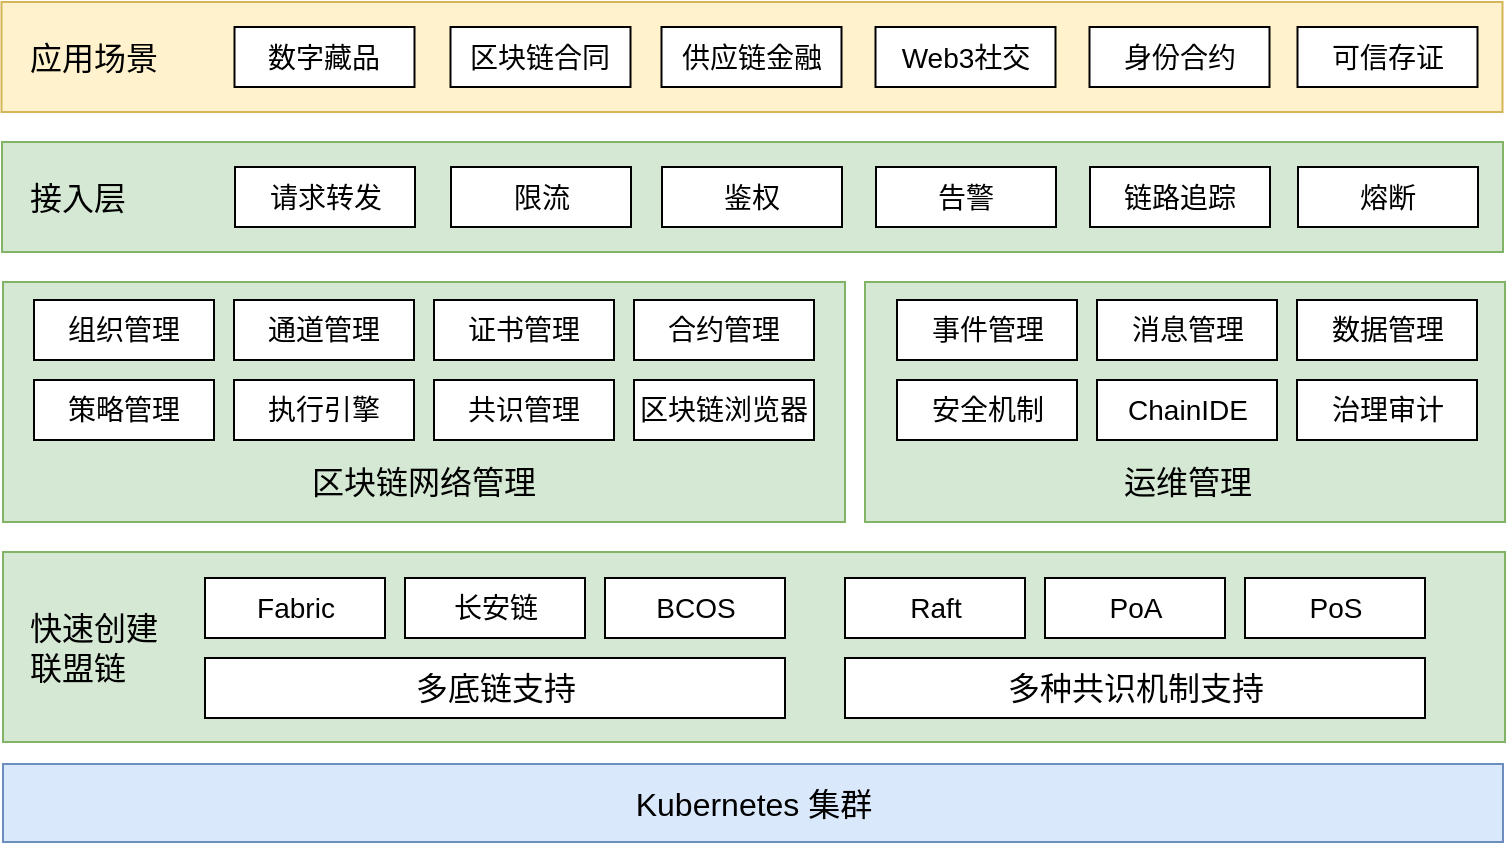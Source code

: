 <mxfile>
    <diagram id="haAfaiuXtMIDnuxm7Wr7" name="第 1 页">
        <mxGraphModel dx="948" dy="469" grid="1" gridSize="10" guides="1" tooltips="1" connect="1" arrows="1" fold="1" page="1" pageScale="1" pageWidth="827" pageHeight="1169" math="0" shadow="0">
            <root>
                <mxCell id="0"/>
                <mxCell id="1" parent="0"/>
                <mxCell id="2" value="&lt;font style=&quot;font-size: 16px&quot;&gt;Kubernetes 集群&lt;/font&gt;" style="rounded=0;whiteSpace=wrap;html=1;fillColor=#dae8fc;strokeColor=#6c8ebf;" parent="1" vertex="1">
                    <mxGeometry x="38.5" y="501" width="750" height="39" as="geometry"/>
                </mxCell>
                <mxCell id="5" value="" style="rounded=0;whiteSpace=wrap;html=1;fontSize=18;fillColor=#d5e8d4;strokeColor=#82b366;" parent="1" vertex="1">
                    <mxGeometry x="38.5" y="395" width="751" height="95" as="geometry"/>
                </mxCell>
                <mxCell id="6" value="快速创建联盟链" style="text;html=1;strokeColor=none;fillColor=none;align=left;verticalAlign=middle;whiteSpace=wrap;rounded=0;fontSize=16;" parent="1" vertex="1">
                    <mxGeometry x="49.5" y="428" width="70" height="30" as="geometry"/>
                </mxCell>
                <mxCell id="7" value="Fabric" style="rounded=0;whiteSpace=wrap;html=1;fontSize=14;" parent="1" vertex="1">
                    <mxGeometry x="139.5" y="408" width="90" height="30" as="geometry"/>
                </mxCell>
                <mxCell id="8" value="多底链支持" style="rounded=0;whiteSpace=wrap;html=1;fontSize=16;" parent="1" vertex="1">
                    <mxGeometry x="139.5" y="448" width="290" height="30" as="geometry"/>
                </mxCell>
                <mxCell id="9" value="多种共识机制支持" style="rounded=0;whiteSpace=wrap;html=1;fontSize=16;" parent="1" vertex="1">
                    <mxGeometry x="459.5" y="448" width="290" height="30" as="geometry"/>
                </mxCell>
                <mxCell id="10" value="BCOS" style="rounded=0;whiteSpace=wrap;html=1;fontSize=14;" vertex="1" parent="1">
                    <mxGeometry x="339.5" y="408" width="90" height="30" as="geometry"/>
                </mxCell>
                <mxCell id="11" value="长安链" style="rounded=0;whiteSpace=wrap;html=1;fontSize=14;" vertex="1" parent="1">
                    <mxGeometry x="239.5" y="408" width="90" height="30" as="geometry"/>
                </mxCell>
                <mxCell id="12" value="Raft" style="rounded=0;whiteSpace=wrap;html=1;fontSize=14;" vertex="1" parent="1">
                    <mxGeometry x="459.5" y="408" width="90" height="30" as="geometry"/>
                </mxCell>
                <mxCell id="13" value="PoS" style="rounded=0;whiteSpace=wrap;html=1;fontSize=14;" vertex="1" parent="1">
                    <mxGeometry x="659.5" y="408" width="90" height="30" as="geometry"/>
                </mxCell>
                <mxCell id="14" value="PoA" style="rounded=0;whiteSpace=wrap;html=1;fontSize=14;" vertex="1" parent="1">
                    <mxGeometry x="559.5" y="408" width="90" height="30" as="geometry"/>
                </mxCell>
                <mxCell id="16" value="" style="rounded=0;whiteSpace=wrap;html=1;fontSize=14;fillColor=#d5e8d4;strokeColor=#82b366;" vertex="1" parent="1">
                    <mxGeometry x="38.5" y="260" width="421" height="120" as="geometry"/>
                </mxCell>
                <mxCell id="18" value="" style="rounded=0;whiteSpace=wrap;html=1;fontSize=14;fillColor=#d5e8d4;strokeColor=#82b366;" vertex="1" parent="1">
                    <mxGeometry x="469.5" y="260" width="320" height="120" as="geometry"/>
                </mxCell>
                <mxCell id="19" value="区块链网络管理" style="text;html=1;strokeColor=none;fillColor=none;align=center;verticalAlign=middle;whiteSpace=wrap;rounded=0;fontSize=16;" vertex="1" parent="1">
                    <mxGeometry x="169" y="345" width="160" height="30" as="geometry"/>
                </mxCell>
                <mxCell id="20" value="组织管理" style="rounded=0;whiteSpace=wrap;html=1;fontSize=14;" vertex="1" parent="1">
                    <mxGeometry x="54" y="269" width="90" height="30" as="geometry"/>
                </mxCell>
                <mxCell id="21" value="证书管理" style="rounded=0;whiteSpace=wrap;html=1;fontSize=14;" vertex="1" parent="1">
                    <mxGeometry x="254" y="269" width="90" height="30" as="geometry"/>
                </mxCell>
                <mxCell id="22" value="通道管理" style="rounded=0;whiteSpace=wrap;html=1;fontSize=14;" vertex="1" parent="1">
                    <mxGeometry x="154" y="269" width="90" height="30" as="geometry"/>
                </mxCell>
                <mxCell id="23" value="合约管理" style="rounded=0;whiteSpace=wrap;html=1;fontSize=14;" vertex="1" parent="1">
                    <mxGeometry x="354" y="269" width="90" height="30" as="geometry"/>
                </mxCell>
                <mxCell id="24" value="策略管理" style="rounded=0;whiteSpace=wrap;html=1;fontSize=14;" vertex="1" parent="1">
                    <mxGeometry x="54" y="309" width="90" height="30" as="geometry"/>
                </mxCell>
                <mxCell id="25" value="共识管理" style="rounded=0;whiteSpace=wrap;html=1;fontSize=14;" vertex="1" parent="1">
                    <mxGeometry x="254" y="309" width="90" height="30" as="geometry"/>
                </mxCell>
                <mxCell id="26" value="执行引擎" style="rounded=0;whiteSpace=wrap;html=1;fontSize=14;" vertex="1" parent="1">
                    <mxGeometry x="154" y="309" width="90" height="30" as="geometry"/>
                </mxCell>
                <mxCell id="27" value="区块链浏览器" style="rounded=0;whiteSpace=wrap;html=1;fontSize=14;" vertex="1" parent="1">
                    <mxGeometry x="354" y="309" width="90" height="30" as="geometry"/>
                </mxCell>
                <mxCell id="30" value="事件管理" style="rounded=0;whiteSpace=wrap;html=1;fontSize=14;" vertex="1" parent="1">
                    <mxGeometry x="485.5" y="269" width="90" height="30" as="geometry"/>
                </mxCell>
                <mxCell id="31" value="消息管理" style="rounded=0;whiteSpace=wrap;html=1;fontSize=14;" vertex="1" parent="1">
                    <mxGeometry x="585.5" y="269" width="90" height="30" as="geometry"/>
                </mxCell>
                <mxCell id="32" value="运维管理" style="text;html=1;strokeColor=none;fillColor=none;align=center;verticalAlign=middle;whiteSpace=wrap;rounded=0;fontSize=16;" vertex="1" parent="1">
                    <mxGeometry x="580.5" y="345" width="100" height="30" as="geometry"/>
                </mxCell>
                <mxCell id="34" value="数据管理" style="rounded=0;whiteSpace=wrap;html=1;fontSize=14;" vertex="1" parent="1">
                    <mxGeometry x="685.5" y="269" width="90" height="30" as="geometry"/>
                </mxCell>
                <mxCell id="35" value="安全机制" style="rounded=0;whiteSpace=wrap;html=1;fontSize=14;" vertex="1" parent="1">
                    <mxGeometry x="485.5" y="309" width="90" height="30" as="geometry"/>
                </mxCell>
                <mxCell id="36" value="ChainIDE" style="rounded=0;whiteSpace=wrap;html=1;fontSize=14;" vertex="1" parent="1">
                    <mxGeometry x="585.5" y="309" width="90" height="30" as="geometry"/>
                </mxCell>
                <mxCell id="37" value="治理审计" style="rounded=0;whiteSpace=wrap;html=1;fontSize=14;" vertex="1" parent="1">
                    <mxGeometry x="685.5" y="309" width="90" height="30" as="geometry"/>
                </mxCell>
                <mxCell id="48" value="" style="rounded=0;whiteSpace=wrap;html=1;fontSize=14;fillColor=#d5e8d4;strokeColor=#82b366;" vertex="1" parent="1">
                    <mxGeometry x="38" y="190" width="750.5" height="55" as="geometry"/>
                </mxCell>
                <mxCell id="49" value="接入层" style="text;html=1;strokeColor=none;fillColor=none;align=left;verticalAlign=middle;whiteSpace=wrap;rounded=0;fontSize=16;" vertex="1" parent="1">
                    <mxGeometry x="50" y="202.5" width="90" height="30" as="geometry"/>
                </mxCell>
                <mxCell id="50" value="请求转发" style="rounded=0;whiteSpace=wrap;html=1;fontSize=14;spacing=2;spacingLeft=0;" vertex="1" parent="1">
                    <mxGeometry x="154.5" y="202.5" width="90" height="30" as="geometry"/>
                </mxCell>
                <mxCell id="51" value="鉴权" style="rounded=0;whiteSpace=wrap;html=1;fontSize=14;spacing=2;spacingLeft=0;" vertex="1" parent="1">
                    <mxGeometry x="368" y="202.5" width="90" height="30" as="geometry"/>
                </mxCell>
                <mxCell id="52" value="限流" style="rounded=0;whiteSpace=wrap;html=1;fontSize=14;spacing=2;spacingLeft=0;" vertex="1" parent="1">
                    <mxGeometry x="262.5" y="202.5" width="90" height="30" as="geometry"/>
                </mxCell>
                <mxCell id="53" value="告警" style="rounded=0;whiteSpace=wrap;html=1;fontSize=14;spacing=2;spacingLeft=0;" vertex="1" parent="1">
                    <mxGeometry x="475" y="202.5" width="90" height="30" as="geometry"/>
                </mxCell>
                <mxCell id="54" value="链路追踪" style="rounded=0;whiteSpace=wrap;html=1;fontSize=14;spacing=2;spacingLeft=0;" vertex="1" parent="1">
                    <mxGeometry x="582" y="202.5" width="90" height="30" as="geometry"/>
                </mxCell>
                <mxCell id="55" value="熔断" style="rounded=0;whiteSpace=wrap;html=1;fontSize=14;spacing=2;spacingLeft=0;" vertex="1" parent="1">
                    <mxGeometry x="686" y="202.5" width="90" height="30" as="geometry"/>
                </mxCell>
                <mxCell id="56" value="" style="rounded=0;whiteSpace=wrap;html=1;fontSize=14;fillColor=#fff2cc;strokeColor=#d6b656;" vertex="1" parent="1">
                    <mxGeometry x="37.75" y="120" width="750.5" height="55" as="geometry"/>
                </mxCell>
                <mxCell id="57" value="应用场景" style="text;html=1;strokeColor=none;fillColor=none;align=left;verticalAlign=middle;whiteSpace=wrap;rounded=0;fontSize=16;" vertex="1" parent="1">
                    <mxGeometry x="49.75" y="132.5" width="90" height="30" as="geometry"/>
                </mxCell>
                <mxCell id="58" value="数字藏品" style="rounded=0;whiteSpace=wrap;html=1;fontSize=14;spacing=2;spacingLeft=0;" vertex="1" parent="1">
                    <mxGeometry x="154.25" y="132.5" width="90" height="30" as="geometry"/>
                </mxCell>
                <mxCell id="59" value="供应链金融" style="rounded=0;whiteSpace=wrap;html=1;fontSize=14;spacing=2;spacingLeft=0;" vertex="1" parent="1">
                    <mxGeometry x="367.75" y="132.5" width="90" height="30" as="geometry"/>
                </mxCell>
                <mxCell id="60" value="区块链合同" style="rounded=0;whiteSpace=wrap;html=1;fontSize=14;spacing=2;spacingLeft=0;" vertex="1" parent="1">
                    <mxGeometry x="262.25" y="132.5" width="90" height="30" as="geometry"/>
                </mxCell>
                <mxCell id="61" value="Web3社交" style="rounded=0;whiteSpace=wrap;html=1;fontSize=14;spacing=2;spacingLeft=0;" vertex="1" parent="1">
                    <mxGeometry x="474.75" y="132.5" width="90" height="30" as="geometry"/>
                </mxCell>
                <mxCell id="62" value="身份合约" style="rounded=0;whiteSpace=wrap;html=1;fontSize=14;spacing=2;spacingLeft=0;" vertex="1" parent="1">
                    <mxGeometry x="581.75" y="132.5" width="90" height="30" as="geometry"/>
                </mxCell>
                <mxCell id="63" value="可信存证" style="rounded=0;whiteSpace=wrap;html=1;fontSize=14;spacing=2;spacingLeft=0;" vertex="1" parent="1">
                    <mxGeometry x="685.75" y="132.5" width="90" height="30" as="geometry"/>
                </mxCell>
            </root>
        </mxGraphModel>
    </diagram>
</mxfile>